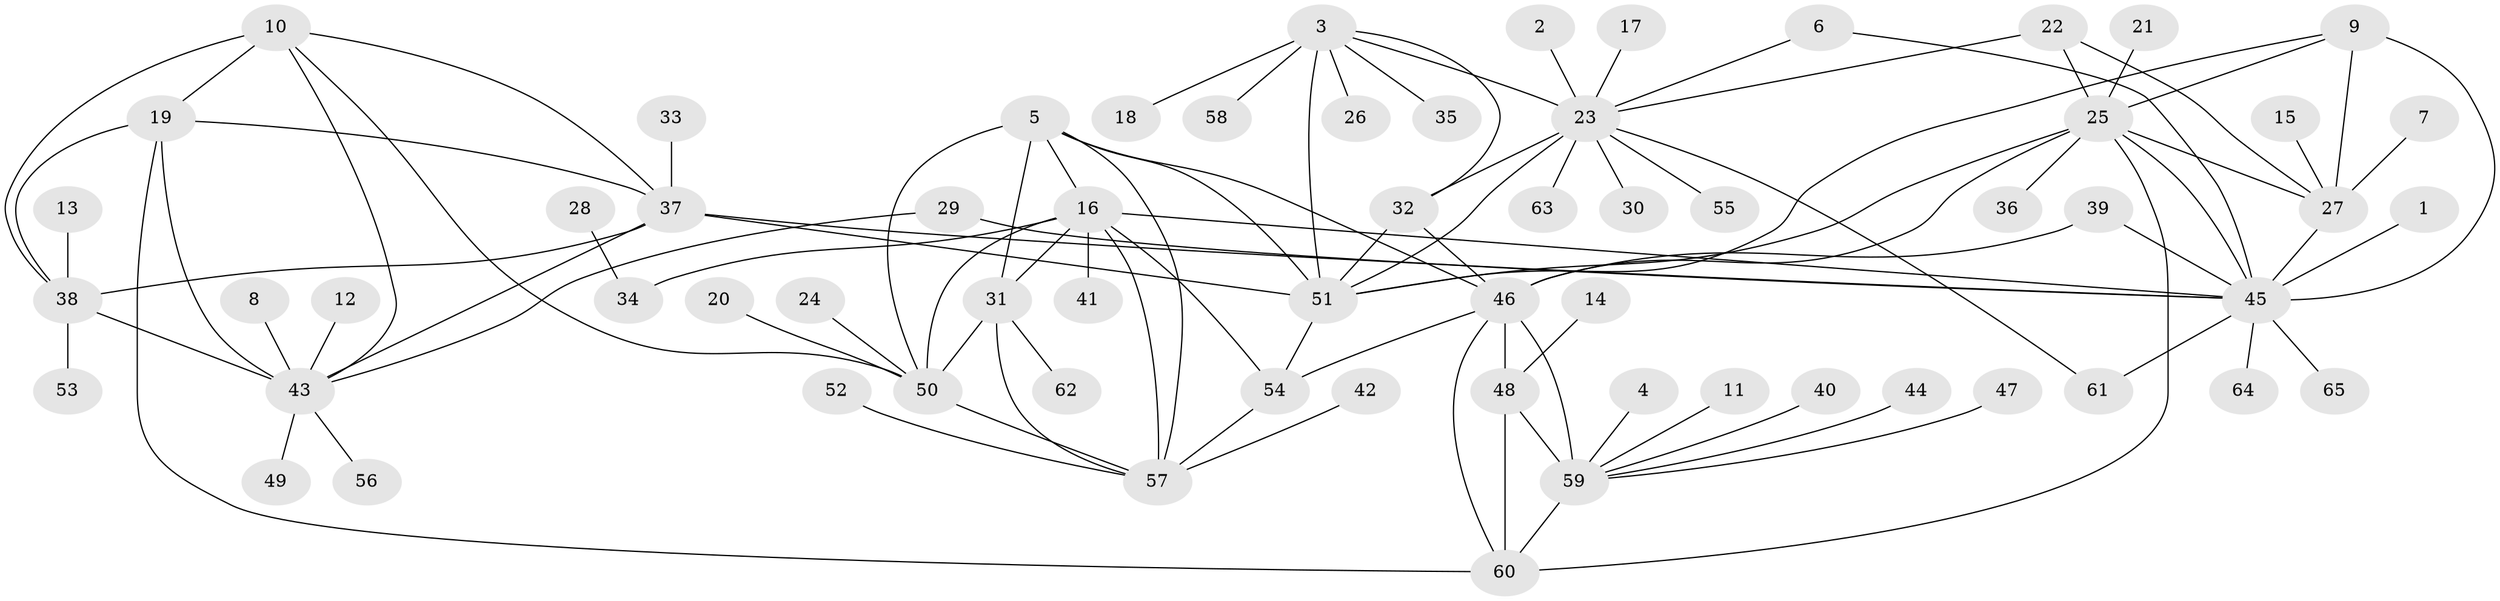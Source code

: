 // original degree distribution, {8: 0.03076923076923077, 6: 0.023076923076923078, 11: 0.015384615384615385, 7: 0.06153846153846154, 12: 0.007692307692307693, 15: 0.007692307692307693, 9: 0.038461538461538464, 10: 0.023076923076923078, 14: 0.007692307692307693, 5: 0.007692307692307693, 13: 0.007692307692307693, 1: 0.5846153846153846, 2: 0.13076923076923078, 3: 0.046153846153846156, 4: 0.007692307692307693}
// Generated by graph-tools (version 1.1) at 2025/02/03/09/25 03:02:43]
// undirected, 65 vertices, 102 edges
graph export_dot {
graph [start="1"]
  node [color=gray90,style=filled];
  1;
  2;
  3;
  4;
  5;
  6;
  7;
  8;
  9;
  10;
  11;
  12;
  13;
  14;
  15;
  16;
  17;
  18;
  19;
  20;
  21;
  22;
  23;
  24;
  25;
  26;
  27;
  28;
  29;
  30;
  31;
  32;
  33;
  34;
  35;
  36;
  37;
  38;
  39;
  40;
  41;
  42;
  43;
  44;
  45;
  46;
  47;
  48;
  49;
  50;
  51;
  52;
  53;
  54;
  55;
  56;
  57;
  58;
  59;
  60;
  61;
  62;
  63;
  64;
  65;
  1 -- 45 [weight=1.0];
  2 -- 23 [weight=1.0];
  3 -- 18 [weight=1.0];
  3 -- 23 [weight=2.0];
  3 -- 26 [weight=1.0];
  3 -- 32 [weight=2.0];
  3 -- 35 [weight=1.0];
  3 -- 51 [weight=4.0];
  3 -- 58 [weight=1.0];
  4 -- 59 [weight=1.0];
  5 -- 16 [weight=2.0];
  5 -- 31 [weight=1.0];
  5 -- 46 [weight=1.0];
  5 -- 50 [weight=1.0];
  5 -- 51 [weight=1.0];
  5 -- 57 [weight=1.0];
  6 -- 23 [weight=1.0];
  6 -- 45 [weight=1.0];
  7 -- 27 [weight=1.0];
  8 -- 43 [weight=1.0];
  9 -- 25 [weight=2.0];
  9 -- 27 [weight=2.0];
  9 -- 45 [weight=4.0];
  9 -- 51 [weight=1.0];
  10 -- 19 [weight=1.0];
  10 -- 37 [weight=1.0];
  10 -- 38 [weight=2.0];
  10 -- 43 [weight=1.0];
  10 -- 50 [weight=1.0];
  11 -- 59 [weight=1.0];
  12 -- 43 [weight=1.0];
  13 -- 38 [weight=1.0];
  14 -- 48 [weight=1.0];
  15 -- 27 [weight=1.0];
  16 -- 31 [weight=2.0];
  16 -- 34 [weight=1.0];
  16 -- 41 [weight=1.0];
  16 -- 45 [weight=1.0];
  16 -- 50 [weight=2.0];
  16 -- 54 [weight=1.0];
  16 -- 57 [weight=2.0];
  17 -- 23 [weight=1.0];
  19 -- 37 [weight=1.0];
  19 -- 38 [weight=2.0];
  19 -- 43 [weight=1.0];
  19 -- 60 [weight=1.0];
  20 -- 50 [weight=1.0];
  21 -- 25 [weight=1.0];
  22 -- 23 [weight=1.0];
  22 -- 25 [weight=1.0];
  22 -- 27 [weight=1.0];
  23 -- 30 [weight=1.0];
  23 -- 32 [weight=1.0];
  23 -- 51 [weight=2.0];
  23 -- 55 [weight=1.0];
  23 -- 61 [weight=1.0];
  23 -- 63 [weight=1.0];
  24 -- 50 [weight=1.0];
  25 -- 27 [weight=1.0];
  25 -- 36 [weight=1.0];
  25 -- 45 [weight=2.0];
  25 -- 46 [weight=1.0];
  25 -- 51 [weight=1.0];
  25 -- 60 [weight=1.0];
  27 -- 45 [weight=2.0];
  28 -- 34 [weight=1.0];
  29 -- 43 [weight=1.0];
  29 -- 45 [weight=1.0];
  31 -- 50 [weight=1.0];
  31 -- 57 [weight=1.0];
  31 -- 62 [weight=1.0];
  32 -- 46 [weight=1.0];
  32 -- 51 [weight=2.0];
  33 -- 37 [weight=1.0];
  37 -- 38 [weight=2.0];
  37 -- 43 [weight=1.0];
  37 -- 45 [weight=2.0];
  37 -- 51 [weight=1.0];
  38 -- 43 [weight=2.0];
  38 -- 53 [weight=1.0];
  39 -- 45 [weight=1.0];
  39 -- 46 [weight=1.0];
  40 -- 59 [weight=1.0];
  42 -- 57 [weight=1.0];
  43 -- 49 [weight=1.0];
  43 -- 56 [weight=1.0];
  44 -- 59 [weight=1.0];
  45 -- 61 [weight=1.0];
  45 -- 64 [weight=1.0];
  45 -- 65 [weight=1.0];
  46 -- 48 [weight=2.0];
  46 -- 54 [weight=1.0];
  46 -- 59 [weight=2.0];
  46 -- 60 [weight=1.0];
  47 -- 59 [weight=1.0];
  48 -- 59 [weight=4.0];
  48 -- 60 [weight=2.0];
  50 -- 57 [weight=1.0];
  51 -- 54 [weight=1.0];
  52 -- 57 [weight=1.0];
  54 -- 57 [weight=1.0];
  59 -- 60 [weight=2.0];
}

